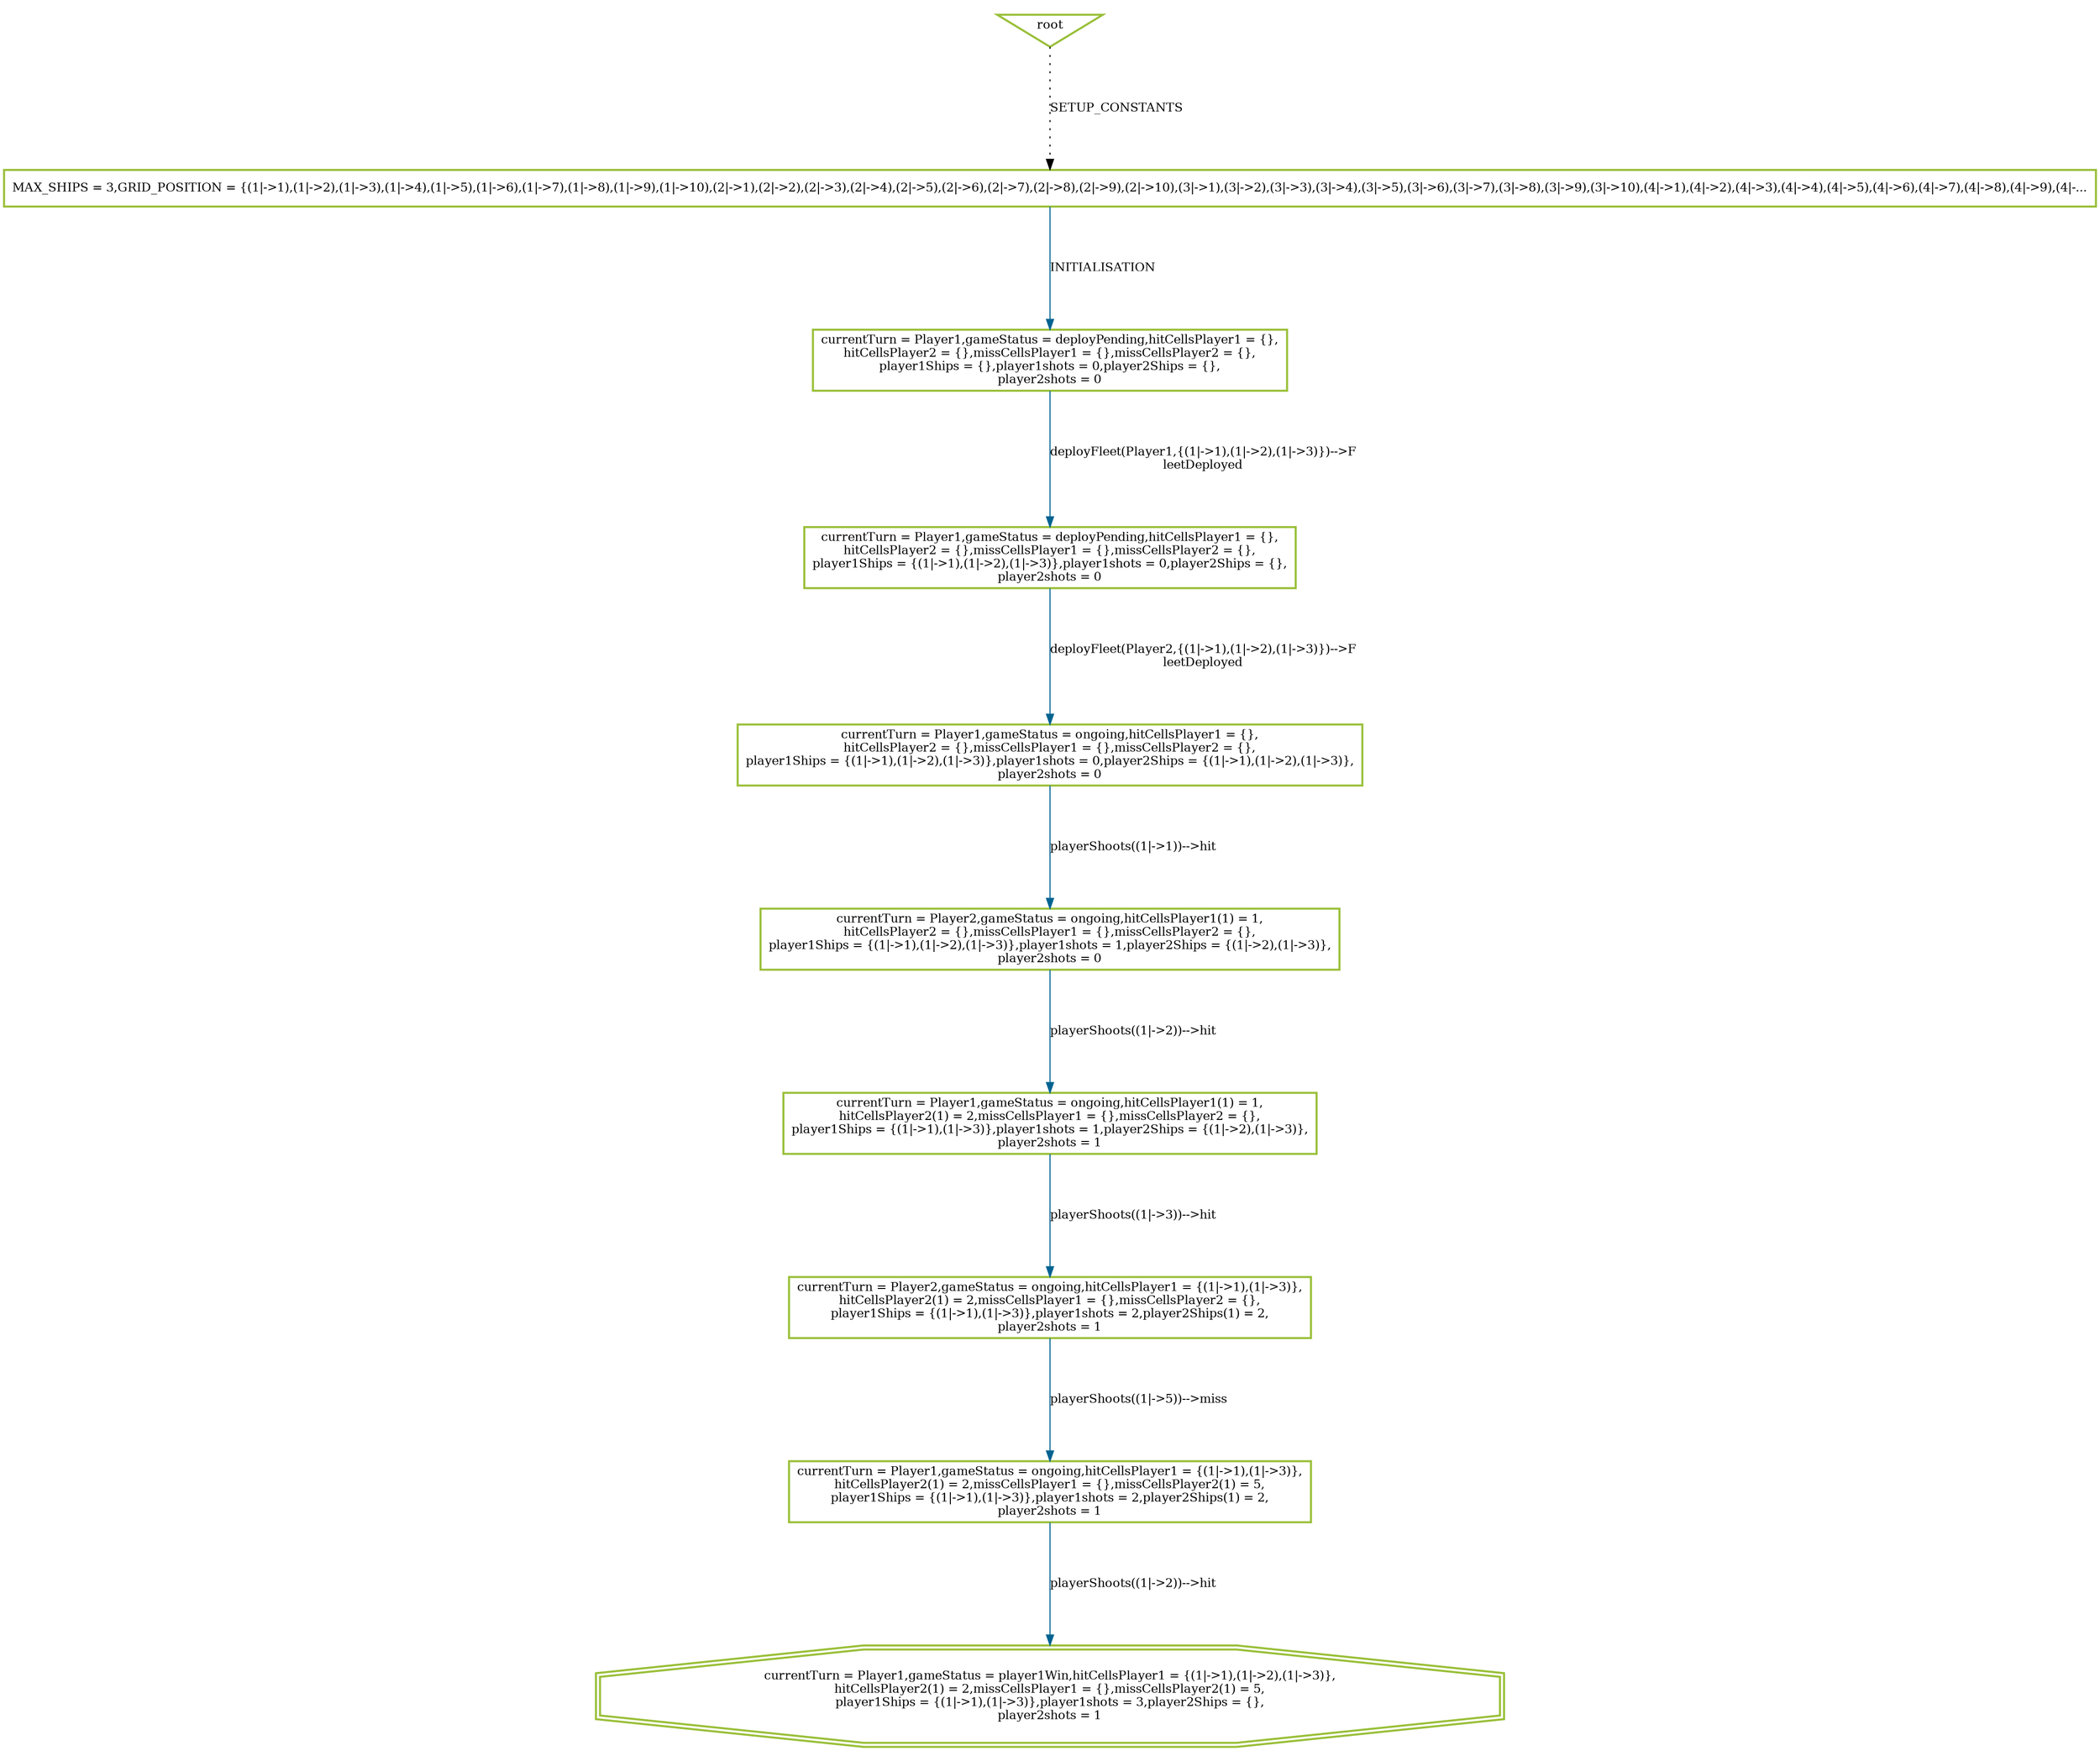 digraph history {
graph [nodesep=1.5, ranksep=1.5];
0 [shape=box, color="#99BF38", fontsize=12, penwidth=2, label="MAX_SHIPS = 3,GRID_POSITION = \{(1\|-\>1),(1\|-\>2),(1\|-\>3),(1\|-\>4),(1\|-\>5),(1\|-\>6),(1\|-\>7),(1\|-\>8),(1\|-\>9),(1\|-\>10),(2\|-\>1),(2\|-\>2),(2\|-\>3),(2\|-\>4),(2\|-\>5),(2\|-\>6),(2\|-\>7),(2\|-\>8),(2\|-\>9),(2\|-\>10),(3\|-\>1),(3\|-\>2),(3\|-\>3),(3\|-\>4),(3\|-\>5),(3\|-\>6),(3\|-\>7),(3\|-\>8),(3\|-\>9),(3\|-\>10),(4\|-\>1),(4\|-\>2),(4\|-\>3),(4\|-\>4),(4\|-\>5),(4\|-\>6),(4\|-\>7),(4\|-\>8),(4\|-\>9),(4\|-..."];

1 [shape=box, color="#99BF38", fontsize=12, penwidth=2, label="currentTurn = Player1,gameStatus = deployPending,hitCellsPlayer1 = \{\},\nhitCellsPlayer2 = \{\},missCellsPlayer1 = \{\},missCellsPlayer2 = \{\},\nplayer1Ships = \{\},player1shots = 0,player2Ships = \{\},\nplayer2shots = 0"];

2 [shape=box, color="#99BF38", fontsize=12, penwidth=2, label="currentTurn = Player1,gameStatus = deployPending,hitCellsPlayer1 = \{\},\nhitCellsPlayer2 = \{\},missCellsPlayer1 = \{\},missCellsPlayer2 = \{\},\nplayer1Ships = \{(1\|-\>1),(1\|-\>2),(1\|-\>3)\},player1shots = 0,player2Ships = \{\},\nplayer2shots = 0"];

102 [shape=box, color="#99BF38", fontsize=12, penwidth=2, label="currentTurn = Player1,gameStatus = ongoing,hitCellsPlayer1 = \{\},\nhitCellsPlayer2 = \{\},missCellsPlayer1 = \{\},missCellsPlayer2 = \{\},\nplayer1Ships = \{(1\|-\>1),(1\|-\>2),(1\|-\>3)\},player1shots = 0,player2Ships = \{(1\|-\>1),(1\|-\>2),(1\|-\>3)\},\nplayer2shots = 0"];

202 [shape=box, color="#99BF38", fontsize=12, penwidth=2, label="currentTurn = Player2,gameStatus = ongoing,hitCellsPlayer1(1) = 1,\nhitCellsPlayer2 = \{\},missCellsPlayer1 = \{\},missCellsPlayer2 = \{\},\nplayer1Ships = \{(1\|-\>1),(1\|-\>2),(1\|-\>3)\},player1shots = 1,player2Ships = \{(1\|-\>2),(1\|-\>3)\},\nplayer2shots = 0"];

303 [shape=box, color="#99BF38", fontsize=12, penwidth=2, label="currentTurn = Player1,gameStatus = ongoing,hitCellsPlayer1(1) = 1,\nhitCellsPlayer2(1) = 2,missCellsPlayer1 = \{\},missCellsPlayer2 = \{\},\nplayer1Ships = \{(1\|-\>1),(1\|-\>3)\},player1shots = 1,player2Ships = \{(1\|-\>2),(1\|-\>3)\},\nplayer2shots = 1"];

403 [shape=box, color="#99BF38", fontsize=12, penwidth=2, label="currentTurn = Player2,gameStatus = ongoing,hitCellsPlayer1 = \{(1\|-\>1),(1\|-\>3)\},\nhitCellsPlayer2(1) = 2,missCellsPlayer1 = \{\},missCellsPlayer2 = \{\},\nplayer1Ships = \{(1\|-\>1),(1\|-\>3)\},player1shots = 2,player2Ships(1) = 2,\nplayer2shots = 1"];

504 [shape=box, color="#99BF38", fontsize=12, penwidth=2, label="currentTurn = Player1,gameStatus = ongoing,hitCellsPlayer1 = \{(1\|-\>1),(1\|-\>3)\},\nhitCellsPlayer2(1) = 2,missCellsPlayer1 = \{\},missCellsPlayer2(1) = 5,\nplayer1Ships = \{(1\|-\>1),(1\|-\>3)\},player1shots = 2,player2Ships(1) = 2,\nplayer2shots = 1"];

600 [shape=doubleoctagon, color="#99BF38", fontsize=12, penwidth=2, label="currentTurn = Player1,gameStatus = player1Win,hitCellsPlayer1 = \{(1\|-\>1),(1\|-\>2),(1\|-\>3)\},\nhitCellsPlayer2(1) = 2,missCellsPlayer1 = \{\},missCellsPlayer2(1) = 5,\nplayer1Ships = \{(1\|-\>1),(1\|-\>3)\},player1shots = 3,player2Ships = \{\},\nplayer2shots = 1"];

root [shape=invtriangle, color="#99BF38", fontsize=12, penwidth=2, label="root"];

root -> 0 [style = dotted, color = black, label="SETUP_CONSTANTS", fontsize=12];

0 -> 1 [color = "#006391", label="INITIALISATION", fontsize=12];

1 -> 2 [color = "#006391", label="deployFleet(Player1,\{(1\|-\>1),(1\|-\>2),(1\|-\>3)\})--\>F\nleetDeployed", fontsize=12];

2 -> 102 [color = "#006391", label="deployFleet(Player2,\{(1\|-\>1),(1\|-\>2),(1\|-\>3)\})--\>F\nleetDeployed", fontsize=12];

102 -> 202 [color = "#006391", label="playerShoots((1\|-\>1))--\>hit", fontsize=12];

202 -> 303 [color = "#006391", label="playerShoots((1\|-\>2))--\>hit", fontsize=12];

303 -> 403 [color = "#006391", label="playerShoots((1\|-\>3))--\>hit", fontsize=12];

403 -> 504 [color = "#006391", label="playerShoots((1\|-\>5))--\>miss", fontsize=12];

504 -> 600 [color = "#006391", label="playerShoots((1\|-\>2))--\>hit", fontsize=12];

}
